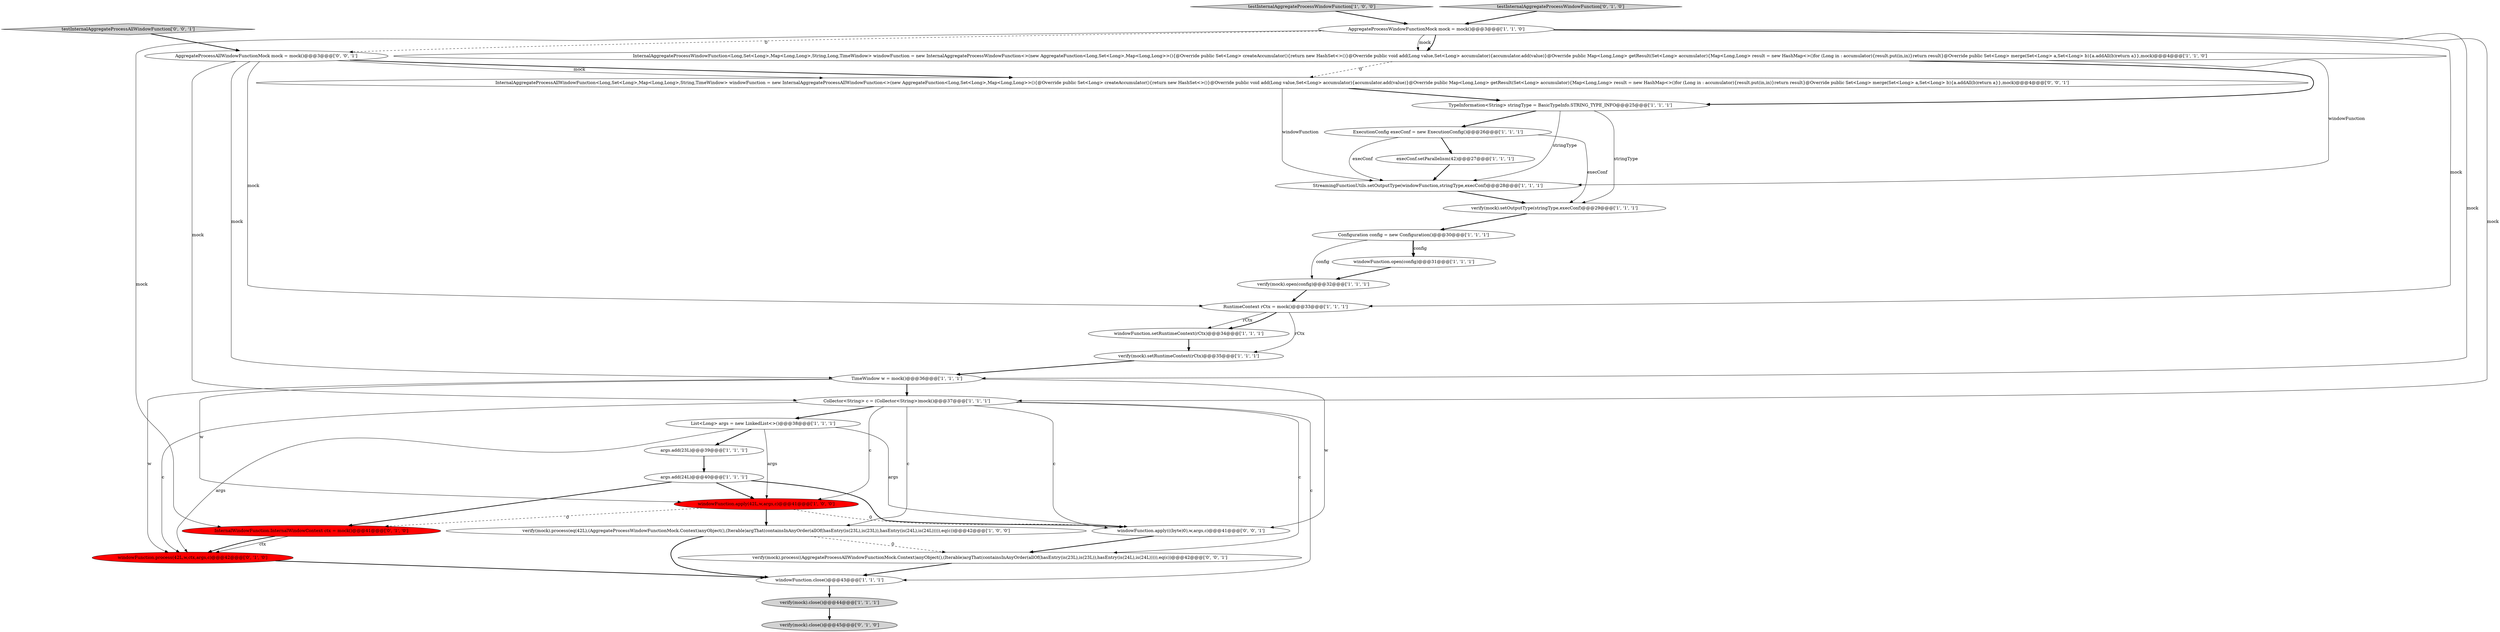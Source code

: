 digraph {
1 [style = filled, label = "verify(mock).open(config)@@@32@@@['1', '1', '1']", fillcolor = white, shape = ellipse image = "AAA0AAABBB1BBB"];
22 [style = filled, label = "verify(mock).process(eq(42L),(AggregateProcessWindowFunctionMock.Context)anyObject(),(Iterable)argThat(containsInAnyOrder(allOf(hasEntry(is(23L),is(23L)),hasEntry(is(24L),is(24L))))),eq(c))@@@42@@@['1', '0', '0']", fillcolor = white, shape = ellipse image = "AAA0AAABBB1BBB"];
16 [style = filled, label = "execConf.setParallelism(42)@@@27@@@['1', '1', '1']", fillcolor = white, shape = ellipse image = "AAA0AAABBB1BBB"];
7 [style = filled, label = "Configuration config = new Configuration()@@@30@@@['1', '1', '1']", fillcolor = white, shape = ellipse image = "AAA0AAABBB1BBB"];
2 [style = filled, label = "StreamingFunctionUtils.setOutputType(windowFunction,stringType,execConf)@@@28@@@['1', '1', '1']", fillcolor = white, shape = ellipse image = "AAA0AAABBB1BBB"];
27 [style = filled, label = "verify(mock).process((AggregateProcessAllWindowFunctionMock.Context)anyObject(),(Iterable)argThat(containsInAnyOrder(allOf(hasEntry(is(23L),is(23L)),hasEntry(is(24L),is(24L))))),eq(c))@@@42@@@['0', '0', '1']", fillcolor = white, shape = ellipse image = "AAA0AAABBB3BBB"];
24 [style = filled, label = "InternalWindowFunction.InternalWindowContext ctx = mock()@@@41@@@['0', '1', '0']", fillcolor = red, shape = ellipse image = "AAA1AAABBB2BBB"];
31 [style = filled, label = "testInternalAggregateProcessAllWindowFunction['0', '0', '1']", fillcolor = lightgray, shape = diamond image = "AAA0AAABBB3BBB"];
17 [style = filled, label = "RuntimeContext rCtx = mock()@@@33@@@['1', '1', '1']", fillcolor = white, shape = ellipse image = "AAA0AAABBB1BBB"];
26 [style = filled, label = "verify(mock).close()@@@45@@@['0', '1', '0']", fillcolor = lightgray, shape = ellipse image = "AAA0AAABBB2BBB"];
30 [style = filled, label = "windowFunction.apply(((byte)0),w,args,c)@@@41@@@['0', '0', '1']", fillcolor = white, shape = ellipse image = "AAA0AAABBB3BBB"];
4 [style = filled, label = "args.add(23L)@@@39@@@['1', '1', '1']", fillcolor = white, shape = ellipse image = "AAA0AAABBB1BBB"];
6 [style = filled, label = "verify(mock).setRuntimeContext(rCtx)@@@35@@@['1', '1', '1']", fillcolor = white, shape = ellipse image = "AAA0AAABBB1BBB"];
20 [style = filled, label = "InternalAggregateProcessWindowFunction<Long,Set<Long>,Map<Long,Long>,String,Long,TimeWindow> windowFunction = new InternalAggregateProcessWindowFunction<>(new AggregateFunction<Long,Set<Long>,Map<Long,Long>>(){@Override public Set<Long> createAccumulator(){return new HashSet<>()}@Override public void add(Long value,Set<Long> accumulator){accumulator.add(value)}@Override public Map<Long,Long> getResult(Set<Long> accumulator){Map<Long,Long> result = new HashMap<>()for (Long in : accumulator){result.put(in,in)}return result}@Override public Set<Long> merge(Set<Long> a,Set<Long> b){a.addAll(b)return a}},mock)@@@4@@@['1', '1', '0']", fillcolor = white, shape = ellipse image = "AAA0AAABBB1BBB"];
11 [style = filled, label = "TypeInformation<String> stringType = BasicTypeInfo.STRING_TYPE_INFO@@@25@@@['1', '1', '1']", fillcolor = white, shape = ellipse image = "AAA0AAABBB1BBB"];
3 [style = filled, label = "testInternalAggregateProcessWindowFunction['1', '0', '0']", fillcolor = lightgray, shape = diamond image = "AAA0AAABBB1BBB"];
0 [style = filled, label = "verify(mock).setOutputType(stringType,execConf)@@@29@@@['1', '1', '1']", fillcolor = white, shape = ellipse image = "AAA0AAABBB1BBB"];
10 [style = filled, label = "windowFunction.close()@@@43@@@['1', '1', '1']", fillcolor = white, shape = ellipse image = "AAA0AAABBB1BBB"];
8 [style = filled, label = "ExecutionConfig execConf = new ExecutionConfig()@@@26@@@['1', '1', '1']", fillcolor = white, shape = ellipse image = "AAA0AAABBB1BBB"];
25 [style = filled, label = "windowFunction.process(42L,w,ctx,args,c)@@@42@@@['0', '1', '0']", fillcolor = red, shape = ellipse image = "AAA1AAABBB2BBB"];
12 [style = filled, label = "windowFunction.open(config)@@@31@@@['1', '1', '1']", fillcolor = white, shape = ellipse image = "AAA0AAABBB1BBB"];
15 [style = filled, label = "AggregateProcessWindowFunctionMock mock = mock()@@@3@@@['1', '1', '0']", fillcolor = white, shape = ellipse image = "AAA0AAABBB1BBB"];
21 [style = filled, label = "Collector<String> c = (Collector<String>)mock()@@@37@@@['1', '1', '1']", fillcolor = white, shape = ellipse image = "AAA0AAABBB1BBB"];
19 [style = filled, label = "List<Long> args = new LinkedList<>()@@@38@@@['1', '1', '1']", fillcolor = white, shape = ellipse image = "AAA0AAABBB1BBB"];
29 [style = filled, label = "InternalAggregateProcessAllWindowFunction<Long,Set<Long>,Map<Long,Long>,String,TimeWindow> windowFunction = new InternalAggregateProcessAllWindowFunction<>(new AggregateFunction<Long,Set<Long>,Map<Long,Long>>(){@Override public Set<Long> createAccumulator(){return new HashSet<>()}@Override public void add(Long value,Set<Long> accumulator){accumulator.add(value)}@Override public Map<Long,Long> getResult(Set<Long> accumulator){Map<Long,Long> result = new HashMap<>()for (Long in : accumulator){result.put(in,in)}return result}@Override public Set<Long> merge(Set<Long> a,Set<Long> b){a.addAll(b)return a}},mock)@@@4@@@['0', '0', '1']", fillcolor = white, shape = ellipse image = "AAA0AAABBB3BBB"];
9 [style = filled, label = "windowFunction.setRuntimeContext(rCtx)@@@34@@@['1', '1', '1']", fillcolor = white, shape = ellipse image = "AAA0AAABBB1BBB"];
28 [style = filled, label = "AggregateProcessAllWindowFunctionMock mock = mock()@@@3@@@['0', '0', '1']", fillcolor = white, shape = ellipse image = "AAA0AAABBB3BBB"];
14 [style = filled, label = "windowFunction.apply(42L,w,args,c)@@@41@@@['1', '0', '0']", fillcolor = red, shape = ellipse image = "AAA1AAABBB1BBB"];
18 [style = filled, label = "TimeWindow w = mock()@@@36@@@['1', '1', '1']", fillcolor = white, shape = ellipse image = "AAA0AAABBB1BBB"];
23 [style = filled, label = "testInternalAggregateProcessWindowFunction['0', '1', '0']", fillcolor = lightgray, shape = diamond image = "AAA0AAABBB2BBB"];
5 [style = filled, label = "args.add(24L)@@@40@@@['1', '1', '1']", fillcolor = white, shape = ellipse image = "AAA0AAABBB1BBB"];
13 [style = filled, label = "verify(mock).close()@@@44@@@['1', '1', '1']", fillcolor = lightgray, shape = ellipse image = "AAA0AAABBB1BBB"];
15->17 [style = solid, label="mock"];
14->24 [style = dashed, label="0"];
17->9 [style = solid, label="rCtx"];
8->16 [style = bold, label=""];
28->29 [style = bold, label=""];
28->29 [style = solid, label="mock"];
18->30 [style = solid, label="w"];
21->14 [style = solid, label="c"];
21->27 [style = solid, label="c"];
21->19 [style = bold, label=""];
15->28 [style = dashed, label="0"];
11->0 [style = solid, label="stringType"];
7->12 [style = bold, label=""];
6->18 [style = bold, label=""];
8->2 [style = solid, label="execConf"];
18->14 [style = solid, label="w"];
17->9 [style = bold, label=""];
21->10 [style = solid, label="c"];
30->27 [style = bold, label=""];
14->22 [style = bold, label=""];
23->15 [style = bold, label=""];
21->25 [style = solid, label="c"];
7->1 [style = solid, label="config"];
3->15 [style = bold, label=""];
19->14 [style = solid, label="args"];
22->27 [style = dashed, label="0"];
5->14 [style = bold, label=""];
16->2 [style = bold, label=""];
12->1 [style = bold, label=""];
20->2 [style = solid, label="windowFunction"];
20->29 [style = dashed, label="0"];
1->17 [style = bold, label=""];
8->0 [style = solid, label="execConf"];
0->7 [style = bold, label=""];
9->6 [style = bold, label=""];
17->6 [style = solid, label="rCtx"];
15->24 [style = solid, label="mock"];
21->22 [style = solid, label="c"];
29->2 [style = solid, label="windowFunction"];
2->0 [style = bold, label=""];
7->12 [style = solid, label="config"];
10->13 [style = bold, label=""];
21->30 [style = solid, label="c"];
13->26 [style = bold, label=""];
15->20 [style = bold, label=""];
5->24 [style = bold, label=""];
19->30 [style = solid, label="args"];
15->20 [style = solid, label="mock"];
24->25 [style = bold, label=""];
27->10 [style = bold, label=""];
18->25 [style = solid, label="w"];
14->30 [style = dashed, label="0"];
22->10 [style = bold, label=""];
15->18 [style = solid, label="mock"];
28->17 [style = solid, label="mock"];
11->2 [style = solid, label="stringType"];
28->21 [style = solid, label="mock"];
11->8 [style = bold, label=""];
25->10 [style = bold, label=""];
19->4 [style = bold, label=""];
28->18 [style = solid, label="mock"];
18->21 [style = bold, label=""];
5->30 [style = bold, label=""];
31->28 [style = bold, label=""];
24->25 [style = solid, label="ctx"];
19->25 [style = solid, label="args"];
4->5 [style = bold, label=""];
15->21 [style = solid, label="mock"];
29->11 [style = bold, label=""];
20->11 [style = bold, label=""];
}
